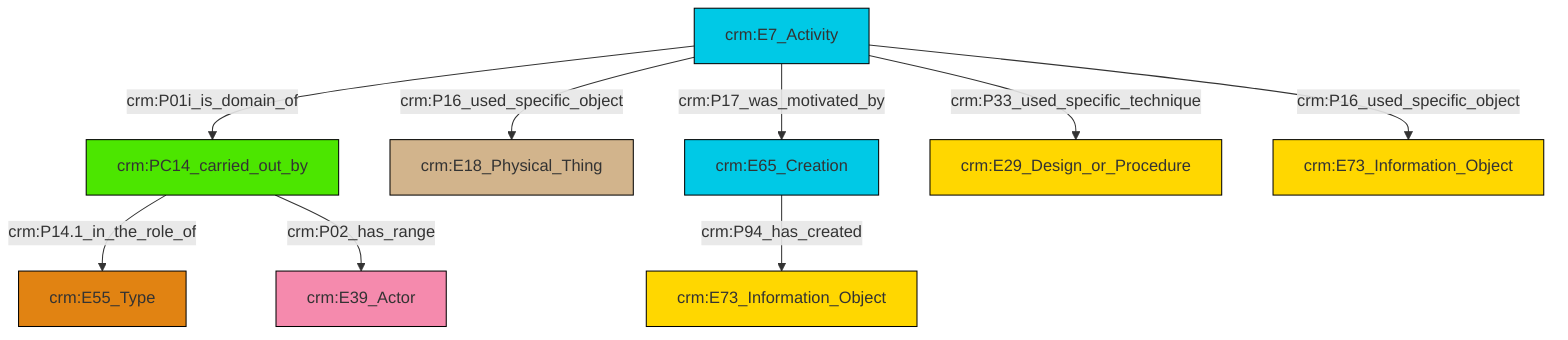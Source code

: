 graph TD
classDef Literal fill:#f2f2f2,stroke:#000000;
classDef CRM_Entity fill:#FFFFFF,stroke:#000000;
classDef Temporal_Entity fill:#00C9E6, stroke:#000000;
classDef Type fill:#E18312, stroke:#000000;
classDef Time-Span fill:#2C9C91, stroke:#000000;
classDef Appellation fill:#FFEB7F, stroke:#000000;
classDef Place fill:#008836, stroke:#000000;
classDef Persistent_Item fill:#B266B2, stroke:#000000;
classDef Conceptual_Object fill:#FFD700, stroke:#000000;
classDef Physical_Thing fill:#D2B48C, stroke:#000000;
classDef Actor fill:#f58aad, stroke:#000000;
classDef PC_Classes fill:#4ce600, stroke:#000000;
classDef Multi fill:#cccccc,stroke:#000000;

0["crm:PC14_carried_out_by"]:::PC_Classes -->|crm:P14.1_in_the_role_of| 1["crm:E55_Type"]:::Type
2["crm:E7_Activity"]:::Temporal_Entity -->|crm:P01i_is_domain_of| 0["crm:PC14_carried_out_by"]:::PC_Classes
2["crm:E7_Activity"]:::Temporal_Entity -->|crm:P33_used_specific_technique| 10["crm:E29_Design_or_Procedure"]:::Conceptual_Object
2["crm:E7_Activity"]:::Temporal_Entity -->|crm:P17_was_motivated_by| 8["crm:E65_Creation"]:::Temporal_Entity
8["crm:E65_Creation"]:::Temporal_Entity -->|crm:P94_has_created| 4["crm:E73_Information_Object"]:::Conceptual_Object
0["crm:PC14_carried_out_by"]:::PC_Classes -->|crm:P02_has_range| 11["crm:E39_Actor"]:::Actor
2["crm:E7_Activity"]:::Temporal_Entity -->|crm:P16_used_specific_object| 14["crm:E73_Information_Object"]:::Conceptual_Object
2["crm:E7_Activity"]:::Temporal_Entity -->|crm:P16_used_specific_object| 6["crm:E18_Physical_Thing"]:::Physical_Thing